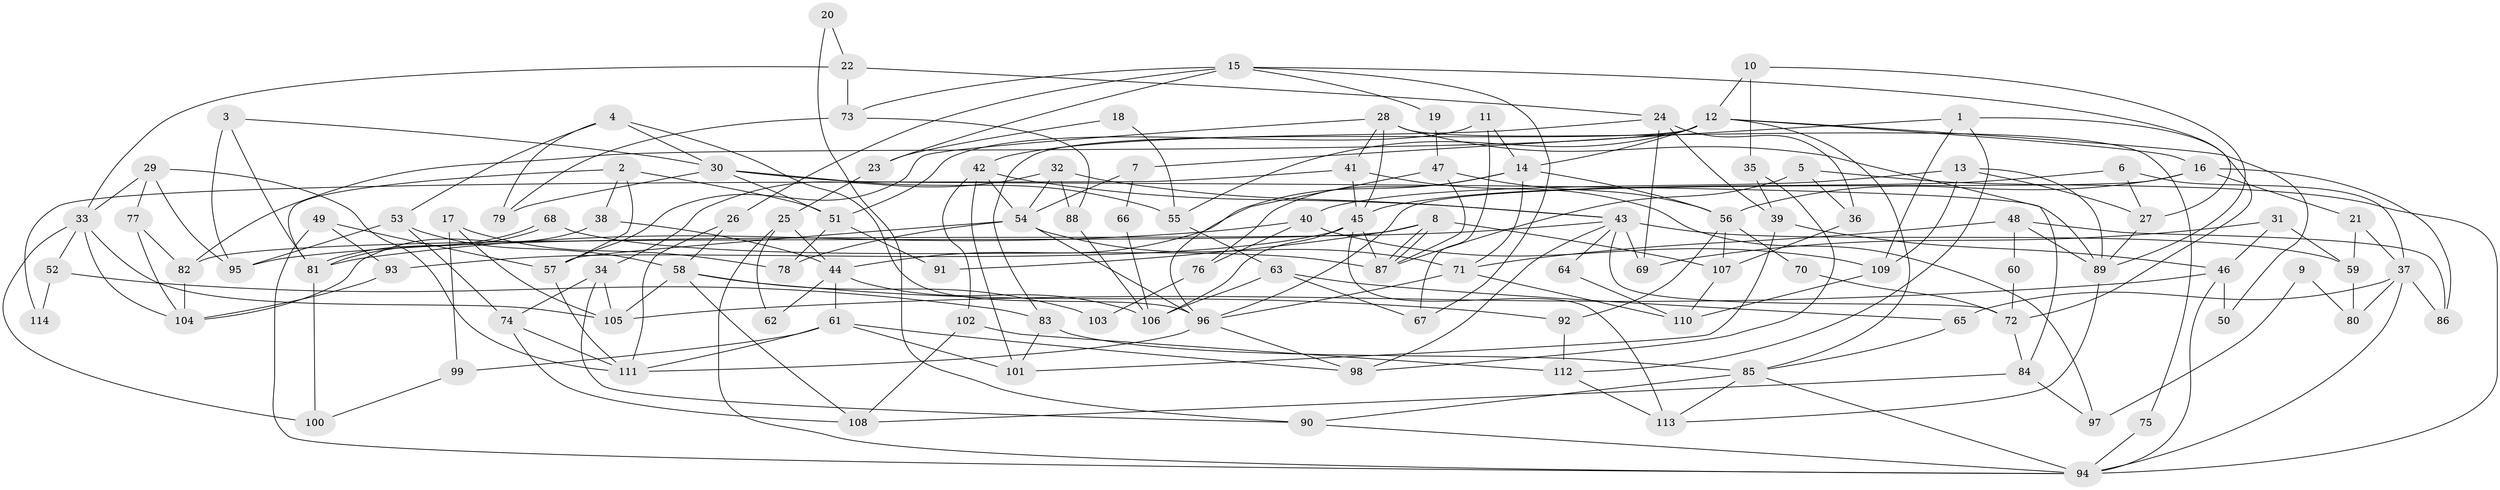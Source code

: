 // coarse degree distribution, {5: 0.10126582278481013, 4: 0.21518987341772153, 10: 0.0379746835443038, 9: 0.0379746835443038, 3: 0.24050632911392406, 8: 0.0379746835443038, 2: 0.13924050632911392, 7: 0.0759493670886076, 15: 0.012658227848101266, 6: 0.08860759493670886, 11: 0.012658227848101266}
// Generated by graph-tools (version 1.1) at 2025/18/03/04/25 18:18:35]
// undirected, 114 vertices, 228 edges
graph export_dot {
graph [start="1"]
  node [color=gray90,style=filled];
  1;
  2;
  3;
  4;
  5;
  6;
  7;
  8;
  9;
  10;
  11;
  12;
  13;
  14;
  15;
  16;
  17;
  18;
  19;
  20;
  21;
  22;
  23;
  24;
  25;
  26;
  27;
  28;
  29;
  30;
  31;
  32;
  33;
  34;
  35;
  36;
  37;
  38;
  39;
  40;
  41;
  42;
  43;
  44;
  45;
  46;
  47;
  48;
  49;
  50;
  51;
  52;
  53;
  54;
  55;
  56;
  57;
  58;
  59;
  60;
  61;
  62;
  63;
  64;
  65;
  66;
  67;
  68;
  69;
  70;
  71;
  72;
  73;
  74;
  75;
  76;
  77;
  78;
  79;
  80;
  81;
  82;
  83;
  84;
  85;
  86;
  87;
  88;
  89;
  90;
  91;
  92;
  93;
  94;
  95;
  96;
  97;
  98;
  99;
  100;
  101;
  102;
  103;
  104;
  105;
  106;
  107;
  108;
  109;
  110;
  111;
  112;
  113;
  114;
  1 -- 112;
  1 -- 109;
  1 -- 7;
  1 -- 72;
  2 -- 81;
  2 -- 57;
  2 -- 38;
  2 -- 51;
  3 -- 81;
  3 -- 30;
  3 -- 95;
  4 -- 30;
  4 -- 96;
  4 -- 53;
  4 -- 79;
  5 -- 94;
  5 -- 87;
  5 -- 36;
  6 -- 27;
  6 -- 45;
  6 -- 37;
  7 -- 54;
  7 -- 66;
  8 -- 82;
  8 -- 87;
  8 -- 87;
  8 -- 91;
  8 -- 107;
  9 -- 80;
  9 -- 97;
  10 -- 12;
  10 -- 89;
  10 -- 35;
  11 -- 51;
  11 -- 67;
  11 -- 14;
  12 -- 14;
  12 -- 85;
  12 -- 16;
  12 -- 50;
  12 -- 55;
  12 -- 82;
  12 -- 83;
  13 -- 40;
  13 -- 27;
  13 -- 89;
  13 -- 109;
  14 -- 56;
  14 -- 44;
  14 -- 71;
  14 -- 76;
  15 -- 26;
  15 -- 73;
  15 -- 19;
  15 -- 23;
  15 -- 27;
  15 -- 67;
  16 -- 96;
  16 -- 21;
  16 -- 56;
  16 -- 86;
  17 -- 78;
  17 -- 105;
  17 -- 99;
  18 -- 55;
  18 -- 23;
  19 -- 47;
  20 -- 22;
  20 -- 90;
  21 -- 37;
  21 -- 59;
  22 -- 33;
  22 -- 73;
  22 -- 24;
  23 -- 25;
  24 -- 36;
  24 -- 39;
  24 -- 42;
  24 -- 69;
  25 -- 44;
  25 -- 94;
  25 -- 62;
  26 -- 58;
  26 -- 111;
  27 -- 89;
  28 -- 57;
  28 -- 45;
  28 -- 41;
  28 -- 75;
  28 -- 84;
  29 -- 111;
  29 -- 95;
  29 -- 33;
  29 -- 77;
  30 -- 89;
  30 -- 55;
  30 -- 51;
  30 -- 79;
  31 -- 46;
  31 -- 69;
  31 -- 59;
  32 -- 54;
  32 -- 43;
  32 -- 34;
  32 -- 88;
  33 -- 105;
  33 -- 52;
  33 -- 100;
  33 -- 104;
  34 -- 74;
  34 -- 90;
  34 -- 105;
  35 -- 98;
  35 -- 39;
  36 -- 107;
  37 -- 86;
  37 -- 65;
  37 -- 80;
  37 -- 94;
  38 -- 104;
  38 -- 44;
  39 -- 46;
  39 -- 101;
  40 -- 81;
  40 -- 109;
  40 -- 76;
  41 -- 45;
  41 -- 97;
  41 -- 114;
  42 -- 101;
  42 -- 43;
  42 -- 54;
  42 -- 102;
  43 -- 59;
  43 -- 64;
  43 -- 69;
  43 -- 72;
  43 -- 95;
  43 -- 98;
  44 -- 61;
  44 -- 62;
  44 -- 106;
  45 -- 87;
  45 -- 93;
  45 -- 106;
  45 -- 113;
  46 -- 94;
  46 -- 50;
  46 -- 105;
  47 -- 56;
  47 -- 96;
  47 -- 87;
  48 -- 89;
  48 -- 71;
  48 -- 60;
  48 -- 86;
  49 -- 57;
  49 -- 94;
  49 -- 93;
  51 -- 78;
  51 -- 91;
  52 -- 83;
  52 -- 114;
  53 -- 95;
  53 -- 58;
  53 -- 74;
  54 -- 71;
  54 -- 57;
  54 -- 78;
  54 -- 96;
  55 -- 63;
  56 -- 92;
  56 -- 70;
  56 -- 107;
  57 -- 111;
  58 -- 105;
  58 -- 92;
  58 -- 103;
  58 -- 108;
  59 -- 80;
  60 -- 72;
  61 -- 98;
  61 -- 99;
  61 -- 101;
  61 -- 111;
  63 -- 65;
  63 -- 106;
  63 -- 67;
  64 -- 110;
  65 -- 85;
  66 -- 106;
  68 -- 87;
  68 -- 81;
  68 -- 81;
  70 -- 72;
  71 -- 96;
  71 -- 110;
  72 -- 84;
  73 -- 88;
  73 -- 79;
  74 -- 108;
  74 -- 111;
  75 -- 94;
  76 -- 103;
  77 -- 104;
  77 -- 82;
  81 -- 100;
  82 -- 104;
  83 -- 101;
  83 -- 85;
  84 -- 97;
  84 -- 108;
  85 -- 90;
  85 -- 94;
  85 -- 113;
  88 -- 106;
  89 -- 113;
  90 -- 94;
  92 -- 112;
  93 -- 104;
  96 -- 111;
  96 -- 98;
  99 -- 100;
  102 -- 108;
  102 -- 112;
  107 -- 110;
  109 -- 110;
  112 -- 113;
}
